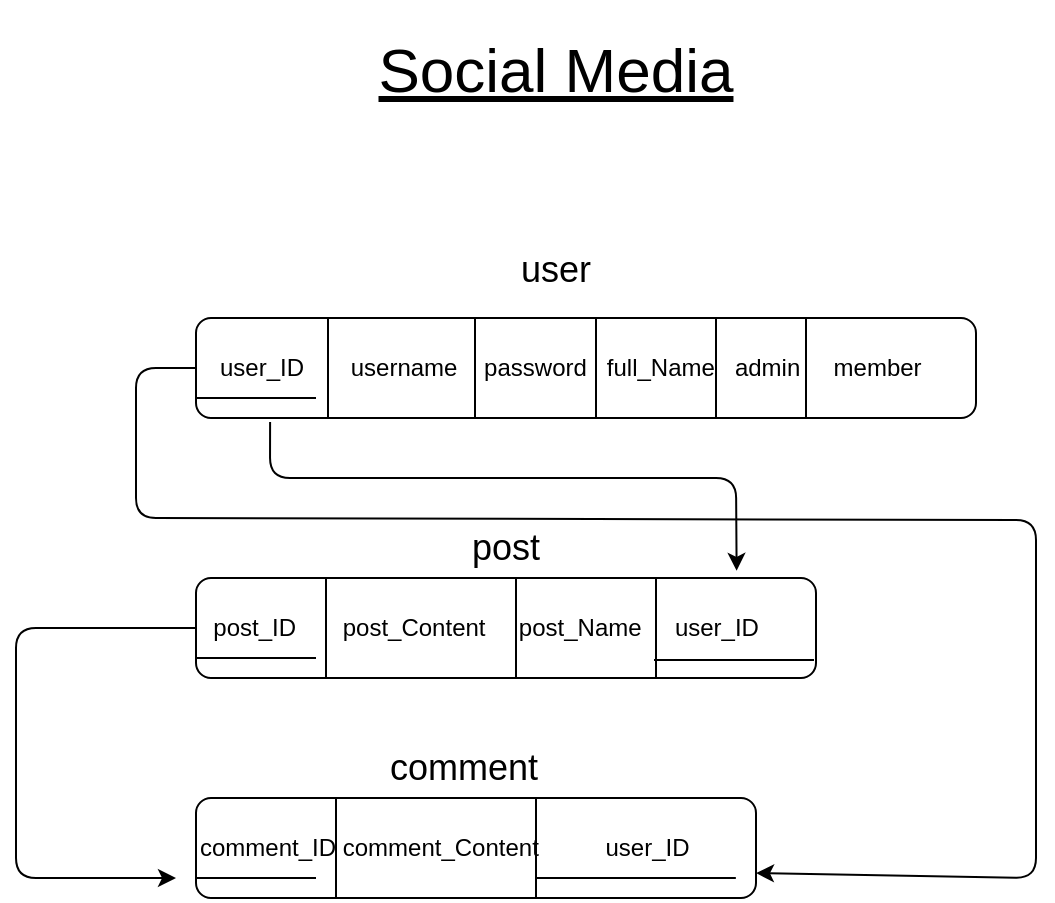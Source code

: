 <mxfile>
    <diagram id="zZb35UM6TfjcmP_RyCPo" name="Page-1">
        <mxGraphModel dx="832" dy="475" grid="1" gridSize="10" guides="1" tooltips="1" connect="1" arrows="1" fold="1" page="1" pageScale="1" pageWidth="850" pageHeight="1100" math="0" shadow="0">
            <root>
                <mxCell id="0"/>
                <mxCell id="1" parent="0"/>
                <mxCell id="2" value="Social Media" style="text;strokeColor=none;align=center;fillColor=none;html=1;verticalAlign=middle;whiteSpace=wrap;rounded=0;fontSize=31;fontStyle=4" parent="1" vertex="1">
                    <mxGeometry x="321" y="60" width="240" height="70" as="geometry"/>
                </mxCell>
                <mxCell id="3" value="&amp;nbsp; &amp;nbsp;user_ID&amp;nbsp; &amp;nbsp; &amp;nbsp; &amp;nbsp;username&amp;nbsp; &amp;nbsp; password&amp;nbsp; &amp;nbsp;full_Name&amp;nbsp; &amp;nbsp;admin&amp;nbsp; &amp;nbsp; &amp;nbsp;member" style="rounded=1;whiteSpace=wrap;html=1;align=left;" parent="1" vertex="1">
                    <mxGeometry x="261" y="219" width="390" height="50" as="geometry"/>
                </mxCell>
                <mxCell id="4" value="" style="endArrow=none;html=1;" parent="1" edge="1">
                    <mxGeometry width="50" height="50" relative="1" as="geometry">
                        <mxPoint x="327" y="269" as="sourcePoint"/>
                        <mxPoint x="327" y="219" as="targetPoint"/>
                    </mxGeometry>
                </mxCell>
                <mxCell id="5" value="" style="endArrow=none;html=1;" parent="1" edge="1">
                    <mxGeometry width="50" height="50" relative="1" as="geometry">
                        <mxPoint x="400.5" y="269" as="sourcePoint"/>
                        <mxPoint x="400.5" y="219" as="targetPoint"/>
                    </mxGeometry>
                </mxCell>
                <mxCell id="6" value="user" style="text;strokeColor=none;align=center;fillColor=none;html=1;verticalAlign=middle;whiteSpace=wrap;rounded=0;fontSize=18;" parent="1" vertex="1">
                    <mxGeometry x="411" y="180" width="60" height="30" as="geometry"/>
                </mxCell>
                <mxCell id="7" value="post" style="text;strokeColor=none;align=center;fillColor=none;html=1;verticalAlign=middle;whiteSpace=wrap;rounded=0;fontSize=18;" parent="1" vertex="1">
                    <mxGeometry x="386" y="319" width="60" height="30" as="geometry"/>
                </mxCell>
                <mxCell id="12" value="" style="endArrow=none;html=1;" parent="1" edge="1">
                    <mxGeometry width="50" height="50" relative="1" as="geometry">
                        <mxPoint x="261" y="259" as="sourcePoint"/>
                        <mxPoint x="321" y="259" as="targetPoint"/>
                    </mxGeometry>
                </mxCell>
                <mxCell id="17" value="&amp;nbsp; post_ID&amp;nbsp; &amp;nbsp; &amp;nbsp; &amp;nbsp;post_Content&amp;nbsp; &amp;nbsp; &amp;nbsp;post_Name&amp;nbsp; &amp;nbsp; &amp;nbsp;user_ID" style="rounded=1;whiteSpace=wrap;html=1;align=left;" parent="1" vertex="1">
                    <mxGeometry x="261" y="349" width="310" height="50" as="geometry"/>
                </mxCell>
                <mxCell id="18" value="" style="endArrow=none;html=1;" parent="1" edge="1">
                    <mxGeometry width="50" height="50" relative="1" as="geometry">
                        <mxPoint x="326" y="399" as="sourcePoint"/>
                        <mxPoint x="326" y="349" as="targetPoint"/>
                    </mxGeometry>
                </mxCell>
                <mxCell id="19" value="" style="endArrow=none;html=1;" parent="1" edge="1">
                    <mxGeometry width="50" height="50" relative="1" as="geometry">
                        <mxPoint x="421" y="399" as="sourcePoint"/>
                        <mxPoint x="421" y="349" as="targetPoint"/>
                    </mxGeometry>
                </mxCell>
                <mxCell id="20" value="" style="endArrow=none;html=1;" parent="1" edge="1">
                    <mxGeometry width="50" height="50" relative="1" as="geometry">
                        <mxPoint x="261" y="389" as="sourcePoint"/>
                        <mxPoint x="321" y="389" as="targetPoint"/>
                    </mxGeometry>
                </mxCell>
                <mxCell id="21" value="" style="endArrow=none;html=1;" parent="1" edge="1">
                    <mxGeometry width="50" height="50" relative="1" as="geometry">
                        <mxPoint x="461" y="269" as="sourcePoint"/>
                        <mxPoint x="461" y="219" as="targetPoint"/>
                    </mxGeometry>
                </mxCell>
                <mxCell id="22" value="" style="endArrow=none;html=1;" parent="1" edge="1">
                    <mxGeometry width="50" height="50" relative="1" as="geometry">
                        <mxPoint x="521" y="269" as="sourcePoint"/>
                        <mxPoint x="521" y="219" as="targetPoint"/>
                    </mxGeometry>
                </mxCell>
                <mxCell id="23" value="" style="endArrow=none;html=1;" parent="1" edge="1">
                    <mxGeometry width="50" height="50" relative="1" as="geometry">
                        <mxPoint x="566" y="269" as="sourcePoint"/>
                        <mxPoint x="566" y="219" as="targetPoint"/>
                    </mxGeometry>
                </mxCell>
                <mxCell id="30" value="" style="endArrow=classic;html=1;entryX=1;entryY=0.75;entryDx=0;entryDy=0;exitX=0;exitY=0.5;exitDx=0;exitDy=0;" parent="1" target="34" edge="1" source="3">
                    <mxGeometry width="50" height="50" relative="1" as="geometry">
                        <mxPoint x="281" y="269" as="sourcePoint"/>
                        <mxPoint x="591" y="209" as="targetPoint"/>
                        <Array as="points">
                            <mxPoint x="231" y="244"/>
                            <mxPoint x="231" y="319"/>
                            <mxPoint x="681" y="320"/>
                            <mxPoint x="681" y="499"/>
                        </Array>
                    </mxGeometry>
                </mxCell>
                <mxCell id="34" value="comment_ID comment_Content&amp;nbsp; &amp;nbsp; &amp;nbsp; &amp;nbsp; &amp;nbsp; user_ID&amp;nbsp; &amp;nbsp;" style="rounded=1;whiteSpace=wrap;html=1;align=left;" parent="1" vertex="1">
                    <mxGeometry x="261" y="459" width="280" height="50" as="geometry"/>
                </mxCell>
                <mxCell id="35" value="" style="endArrow=none;html=1;" parent="1" edge="1">
                    <mxGeometry width="50" height="50" relative="1" as="geometry">
                        <mxPoint x="331" y="509" as="sourcePoint"/>
                        <mxPoint x="331" y="459" as="targetPoint"/>
                    </mxGeometry>
                </mxCell>
                <mxCell id="36" value="" style="endArrow=none;html=1;" parent="1" edge="1">
                    <mxGeometry width="50" height="50" relative="1" as="geometry">
                        <mxPoint x="431" y="509" as="sourcePoint"/>
                        <mxPoint x="431" y="459" as="targetPoint"/>
                    </mxGeometry>
                </mxCell>
                <mxCell id="37" value="comment" style="text;strokeColor=none;align=center;fillColor=none;html=1;verticalAlign=middle;whiteSpace=wrap;rounded=0;fontSize=18;" parent="1" vertex="1">
                    <mxGeometry x="365" y="429" width="60" height="30" as="geometry"/>
                </mxCell>
                <mxCell id="38" value="" style="endArrow=none;html=1;" parent="1" edge="1">
                    <mxGeometry width="50" height="50" relative="1" as="geometry">
                        <mxPoint x="261" y="499" as="sourcePoint"/>
                        <mxPoint x="321" y="499" as="targetPoint"/>
                    </mxGeometry>
                </mxCell>
                <mxCell id="40" value="" style="endArrow=none;html=1;entryX=0.964;entryY=0.8;entryDx=0;entryDy=0;entryPerimeter=0;" parent="1" edge="1" target="34">
                    <mxGeometry width="50" height="50" relative="1" as="geometry">
                        <mxPoint x="431" y="499" as="sourcePoint"/>
                        <mxPoint x="491" y="499" as="targetPoint"/>
                    </mxGeometry>
                </mxCell>
                <mxCell id="SVVVHmJ14IudD-KFrgfa-40" value="" style="endArrow=classic;html=1;exitX=0;exitY=0.5;exitDx=0;exitDy=0;" parent="1" source="17" edge="1">
                    <mxGeometry width="50" height="50" relative="1" as="geometry">
                        <mxPoint x="541" y="359" as="sourcePoint"/>
                        <mxPoint x="251" y="499" as="targetPoint"/>
                        <Array as="points">
                            <mxPoint x="171" y="374"/>
                            <mxPoint x="171" y="499"/>
                        </Array>
                    </mxGeometry>
                </mxCell>
                <mxCell id="L7g7F61yaOVJD1ijdKgr-40" value="" style="endArrow=none;html=1;" parent="1" edge="1">
                    <mxGeometry width="50" height="50" relative="1" as="geometry">
                        <mxPoint x="491" y="399" as="sourcePoint"/>
                        <mxPoint x="491" y="349" as="targetPoint"/>
                    </mxGeometry>
                </mxCell>
                <mxCell id="L7g7F61yaOVJD1ijdKgr-41" value="" style="endArrow=classic;html=1;exitX=0.095;exitY=1.04;exitDx=0;exitDy=0;exitPerimeter=0;entryX=0.872;entryY=-0.072;entryDx=0;entryDy=0;entryPerimeter=0;" parent="1" source="3" target="17" edge="1">
                    <mxGeometry width="50" height="50" relative="1" as="geometry">
                        <mxPoint x="541" y="359" as="sourcePoint"/>
                        <mxPoint x="591" y="309" as="targetPoint"/>
                        <Array as="points">
                            <mxPoint x="298" y="299"/>
                            <mxPoint x="531" y="299"/>
                        </Array>
                    </mxGeometry>
                </mxCell>
                <mxCell id="42" value="" style="endArrow=none;html=1;" edge="1" parent="1">
                    <mxGeometry width="50" height="50" relative="1" as="geometry">
                        <mxPoint x="490" y="390" as="sourcePoint"/>
                        <mxPoint x="570" y="390" as="targetPoint"/>
                    </mxGeometry>
                </mxCell>
            </root>
        </mxGraphModel>
    </diagram>
</mxfile>